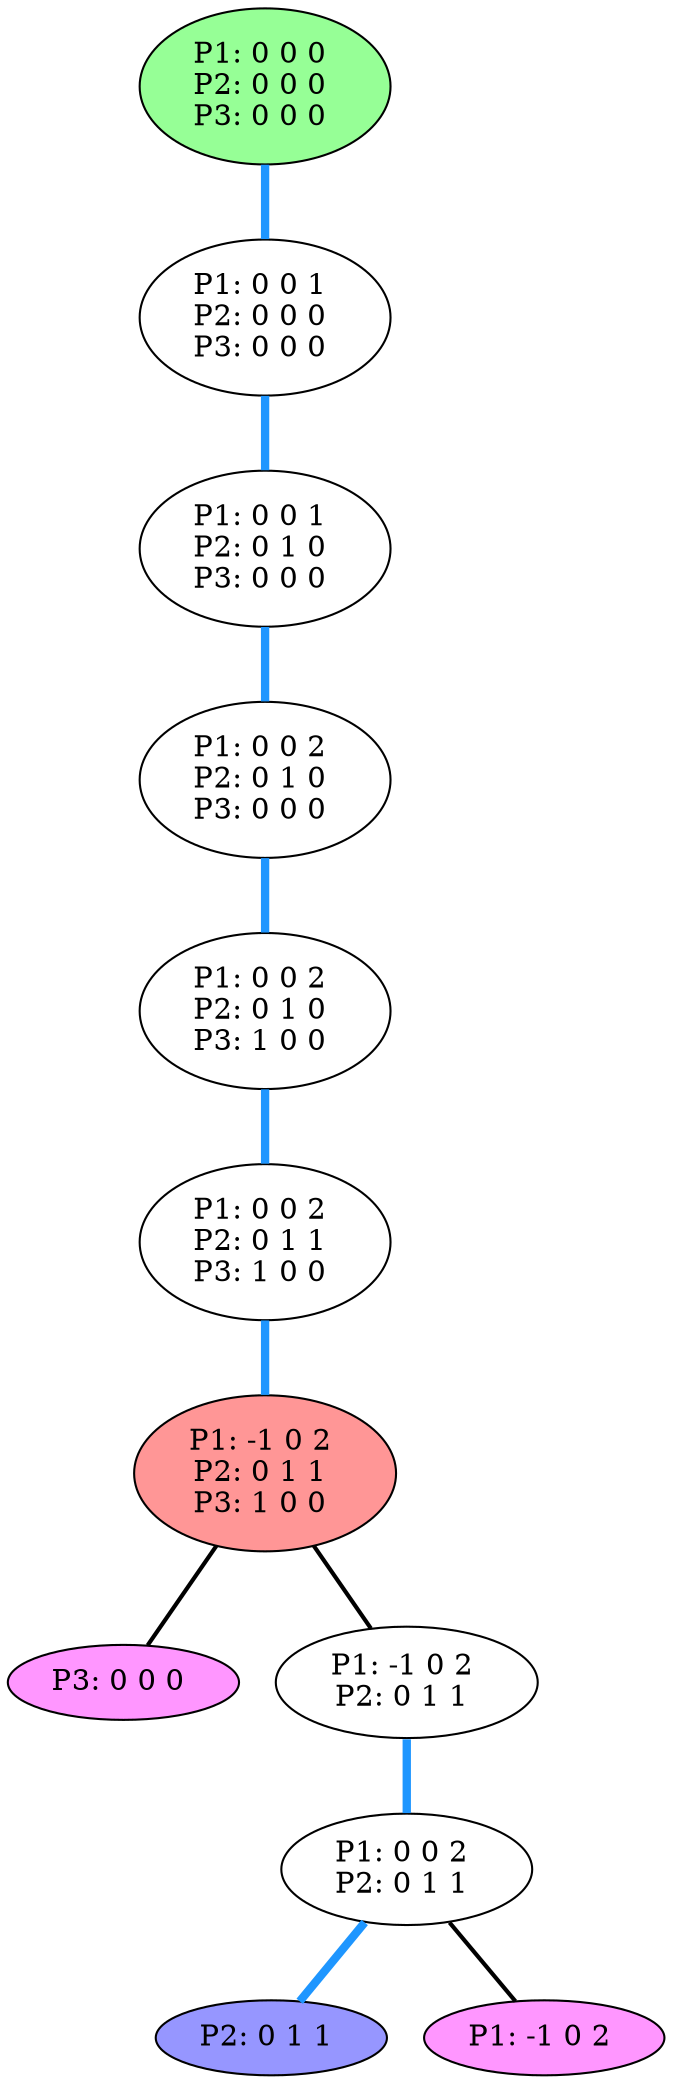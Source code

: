 graph G {
color = "black"
0 [label = "P1: 0 0 0 
P2: 0 0 0 
P3: 0 0 0 
",  style="filled", fillcolor = "#96FF96"];
1 [label = "P1: 0 0 1 
P2: 0 0 0 
P3: 0 0 0 
"];
2 [label = "P1: 0 0 1 
P2: 0 1 0 
P3: 0 0 0 
"];
3 [label = "P1: 0 0 2 
P2: 0 1 0 
P3: 0 0 0 
"];
4 [label = "P1: 0 0 2 
P2: 0 1 0 
P3: 1 0 0 
"];
5 [label = "P1: 0 0 2 
P2: 0 1 1 
P3: 1 0 0 
"];
6 [label = "P1: -1 0 2 
P2: 0 1 1 
P3: 1 0 0 
",  style="filled", fillcolor = "#FF9696"];
7 [label = "P3: 0 0 0 
",  style="filled", fillcolor = "#FF96FF"];
8 [label = "P1: -1 0 2 
P2: 0 1 1 
"];
9 [label = "P1: 0 0 2 
P2: 0 1 1 
"];
10 [label = "P2: 0 1 1 
", style="filled", fillcolor = "#9696FF"];
11 [label = "P1: -1 0 2 
",  style="filled", fillcolor = "#FF96FF"];
edge [style=bold];
0 -- 1 [color="#1E96FF", penwidth=4.0];

1 -- 2 [color="#1E96FF", penwidth=4.0];

2 -- 3 [color="#1E96FF", penwidth=4.0];

3 -- 4 [color="#1E96FF", penwidth=4.0];

4 -- 5 [color="#1E96FF", penwidth=4.0];

5 -- 6 [color="#1E96FF", penwidth=4.0];

6 -- 7 [color=black];
6 -- 8 [color=black];

8 -- 9 [color="#1E96FF", penwidth=4.0];

9 -- 10 [color="#1E96FF", penwidth=4.0];
9 -- 11 [color=black];

}
